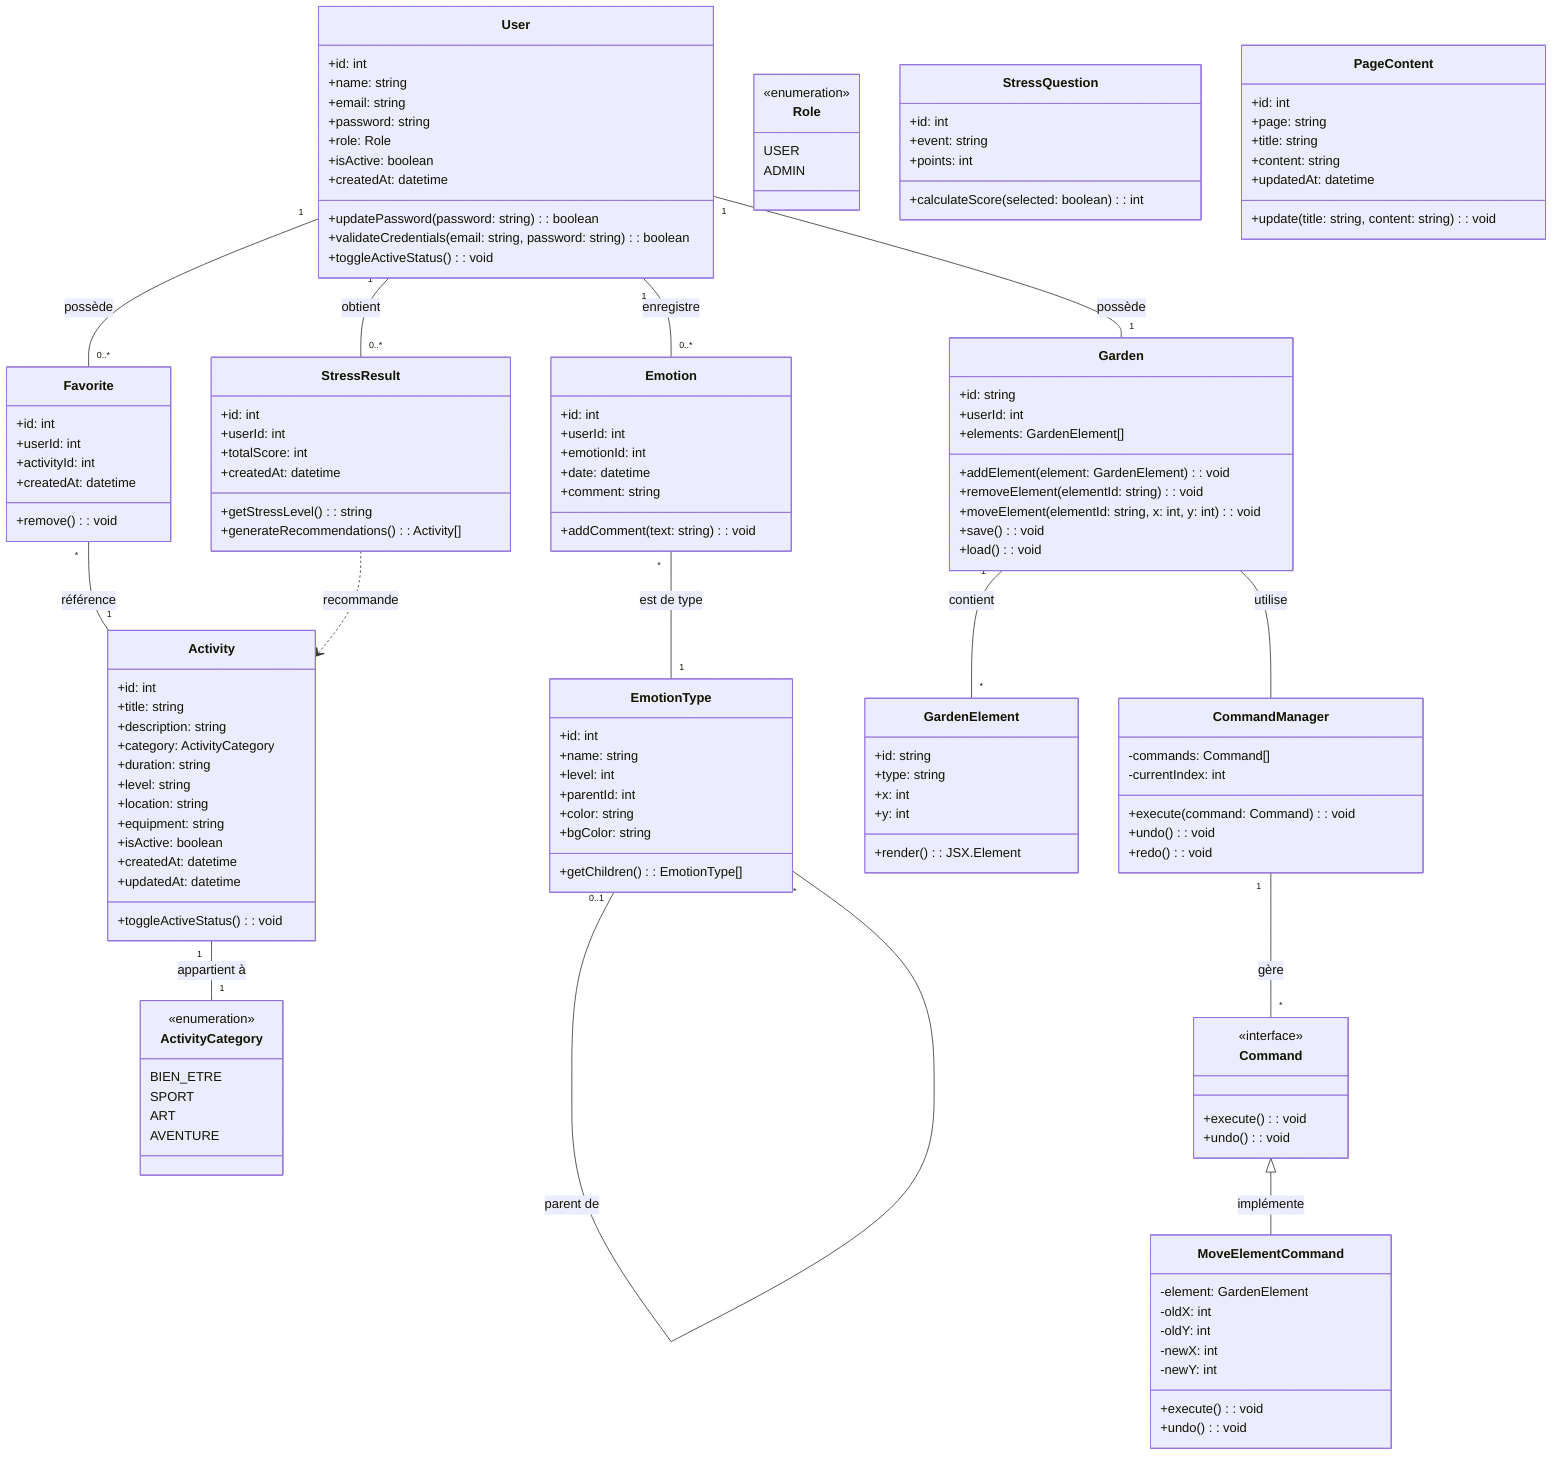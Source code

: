classDiagram
    %% Classes utilisateur et authentification
    class User {
        +id: int
        +name: string
        +email: string
        +password: string
        +role: Role
        +isActive: boolean
        +createdAt: datetime
        +updatePassword(password: string): boolean
        +validateCredentials(email: string, password: string): boolean
        +toggleActiveStatus(): void
    }
    
    class Role {
        <<enumeration>>
        USER
        ADMIN
    }

    %% Classes liées aux émotions
    class Emotion {
        +id: int
        +userId: int
        +emotionId: int
        +date: datetime
        +comment: string
        +addComment(text: string): void
    }
    
    class EmotionType {
        +id: int
        +name: string
        +level: int
        +parentId: int
        +color: string
        +bgColor: string
        +getChildren(): EmotionType[]
    }

    %% Classes liées aux activités
    class Activity {
        +id: int
        +title: string
        +description: string
        +category: ActivityCategory
        +duration: string
        +level: string
        +location: string
        +equipment: string
        +isActive: boolean
        +createdAt: datetime
        +updatedAt: datetime
        +toggleActiveStatus(): void
    }
    
    class ActivityCategory {
        <<enumeration>>
        BIEN_ETRE
        SPORT
        ART
        AVENTURE
    }
    
    class Favorite {
        +id: int
        +userId: int
        +activityId: int
        +createdAt: datetime
        +remove(): void
    }

    %% Classes liées au stress
    class StressQuestion {
        +id: int
        +event: string
        +points: int
        +calculateScore(selected: boolean): int
    }
    
    class StressResult {
        +id: int
        +userId: int
        +totalScore: int
        +createdAt: datetime
        +getStressLevel(): string
        +generateRecommendations(): Activity[]
    }

    %% Classes liées au jardin zen
    class Garden {
        +id: string
        +userId: int
        +elements: GardenElement[]
        +addElement(element: GardenElement): void
        +removeElement(elementId: string): void
        +moveElement(elementId: string, x: int, y: int): void
        +save(): void
        +load(): void
    }
    
    class GardenElement {
        +id: string
        +type: string
        +x: int
        +y: int
        +render(): JSX.Element
    }
    
    class CommandManager {
        -commands: Command[]
        -currentIndex: int
        +execute(command: Command): void
        +undo(): void
        +redo(): void
    }
    
    class Command {
        <<interface>>
        +execute(): void
        +undo(): void
    }
    
    class MoveElementCommand {
        -element: GardenElement
        -oldX: int
        -oldY: int
        -newX: int
        -newY: int
        +execute(): void
        +undo(): void
    }

    %% Classes liées au contenu
    class PageContent {
        +id: int
        +page: string
        +title: string
        +content: string
        +updatedAt: datetime
        +update(title: string, content: string): void
    }
    
    %% Relations
    User "1" -- "0..*" Favorite : possède
    User "1" -- "0..*" Emotion : enregistre
    User "1" -- "0..*" StressResult : obtient
    User "1" -- "1" Garden : possède
    
    Emotion "*" -- "1" EmotionType : est de type
    EmotionType "0..1" -- "*" EmotionType : parent de
    
    Favorite "*" -- "1" Activity : référence
    Activity "1" -- "1" ActivityCategory : appartient à
    
    Garden "1" -- "*" GardenElement : contient
    Garden -- CommandManager : utilise
    CommandManager "1" -- "*" Command : gère
    Command <|-- MoveElementCommand : implémente
    
    StressResult ..> Activity : recommande